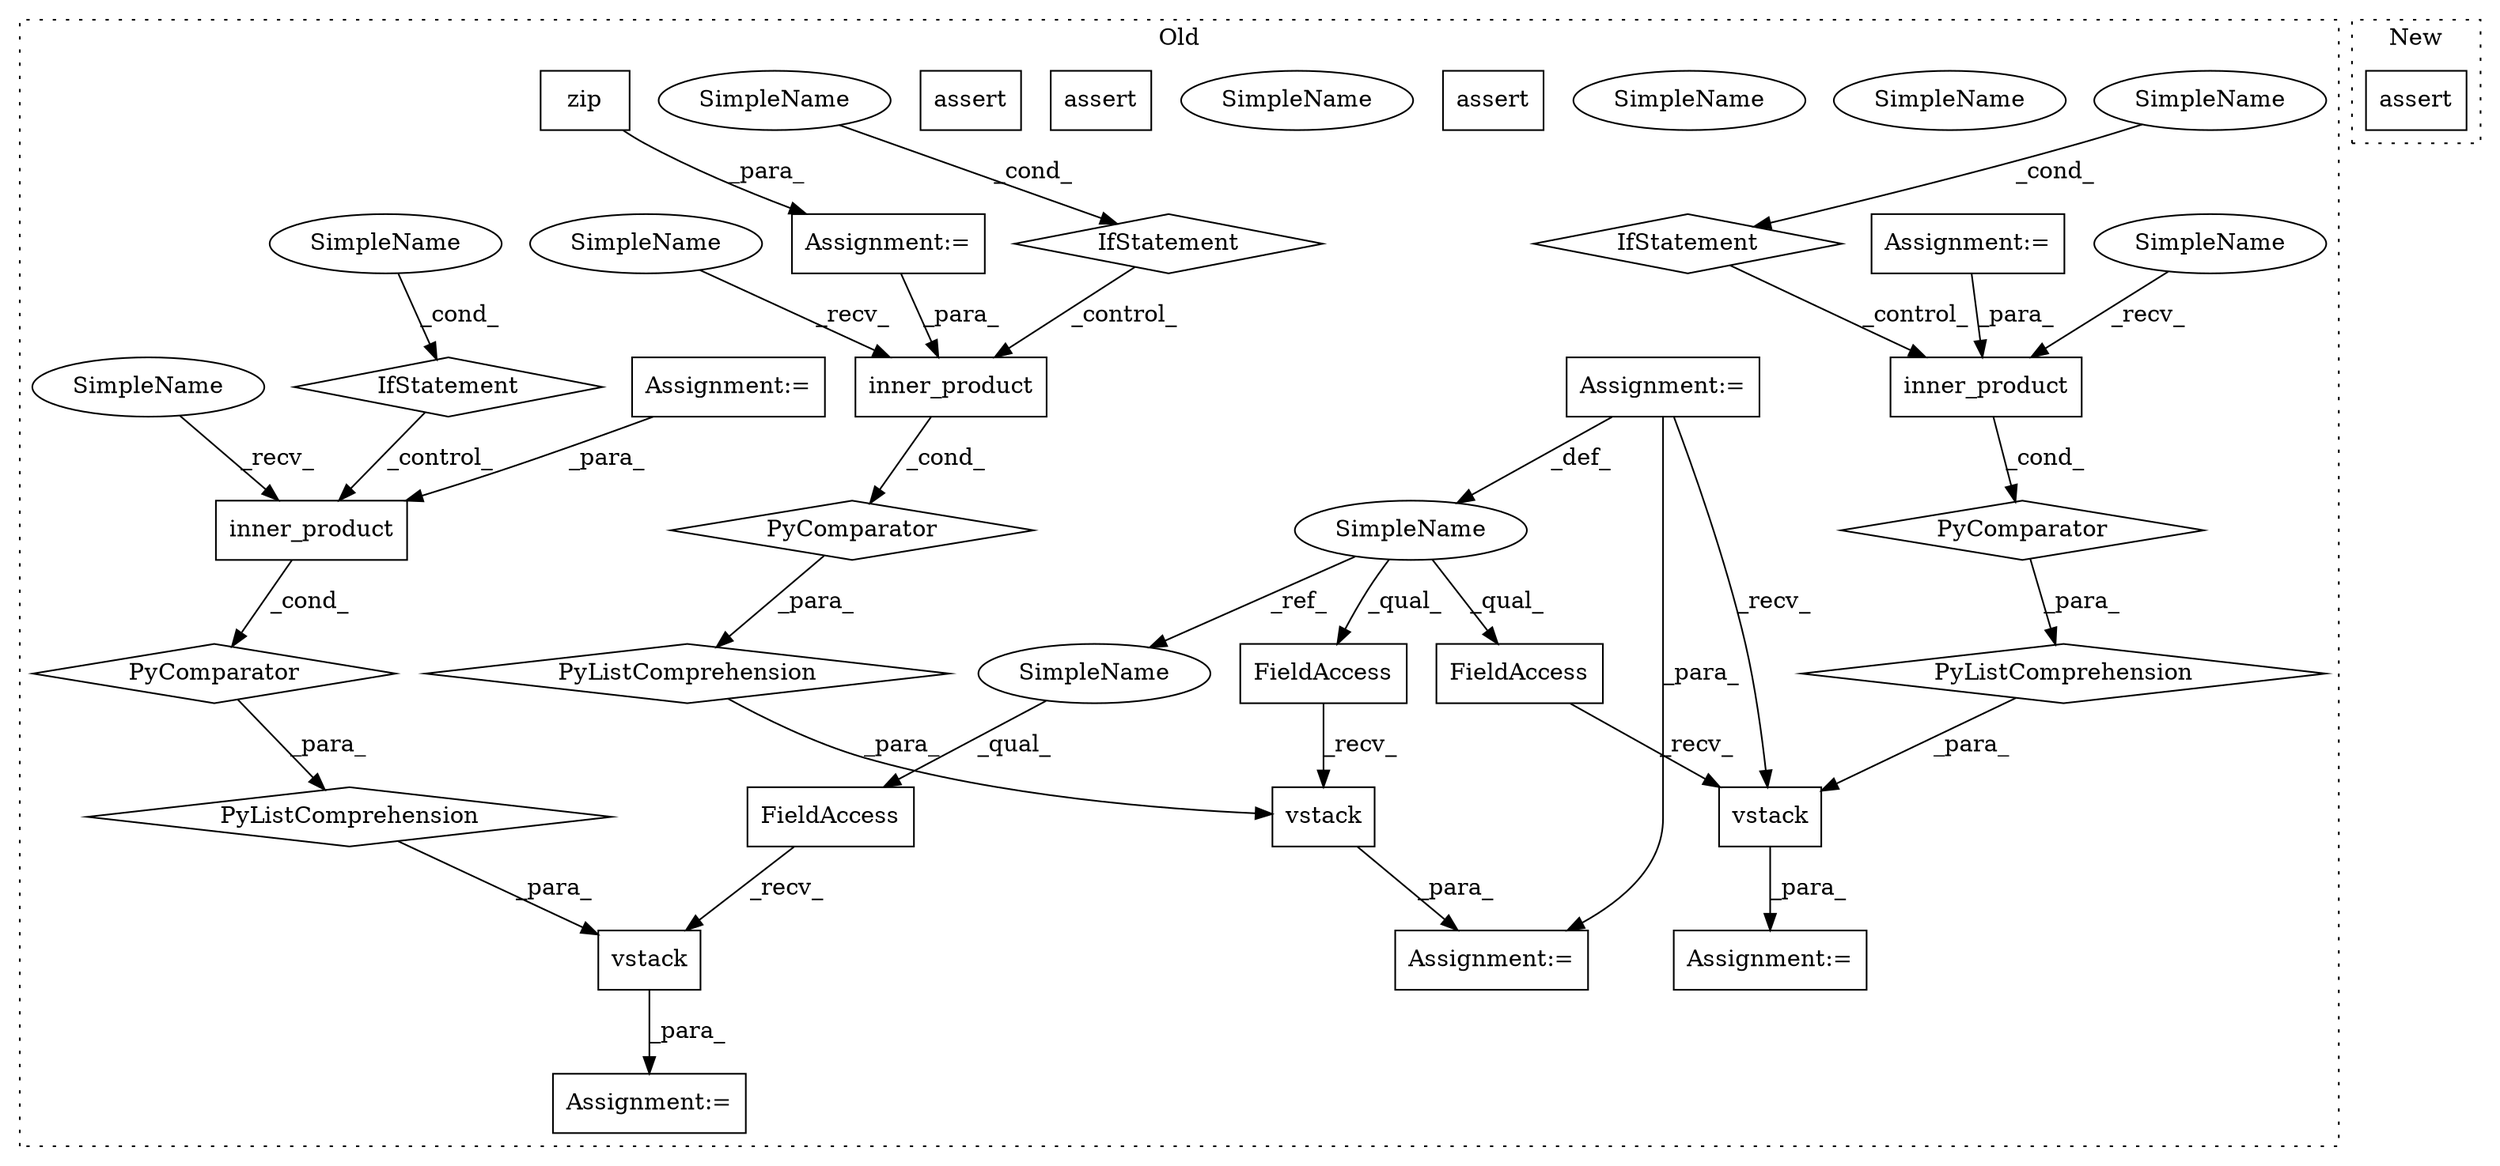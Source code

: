digraph G {
subgraph cluster0 {
1 [label="inner_product" a="32" s="54876,54919" l="14,1" shape="box"];
3 [label="Assignment:=" a="7" s="54830" l="1" shape="box"];
4 [label="inner_product" a="32" s="54495,54538" l="14,1" shape="box"];
5 [label="zip" a="32" s="54635,54662" l="4,1" shape="box"];
6 [label="PyComparator" a="113" s="54619" l="53" shape="diamond"];
7 [label="vstack" a="32" s="54849,55061" l="20,-5" shape="box"];
8 [label="PyComparator" a="113" s="55000" l="53" shape="diamond"];
9 [label="vstack" a="32" s="54468,54680" l="20,-5" shape="box"];
10 [label="FieldAccess" a="22" s="54831" l="17" shape="box"];
11 [label="SimpleName" a="42" s="53858" l="9" shape="ellipse"];
12 [label="FieldAccess" a="22" s="55210" l="17" shape="box"];
13 [label="vstack" a="32" s="55228,55460" l="20,-5" shape="box"];
14 [label="PyComparator" a="113" s="55388" l="64" shape="diamond"];
15 [label="FieldAccess" a="22" s="54450" l="17" shape="box"];
16 [label="SimpleName" a="42" s="54667" l="5" shape="ellipse"];
17 [label="IfStatement" a="25" s="54619" l="53" shape="diamond"];
18 [label="SimpleName" a="42" s="55048" l="5" shape="ellipse"];
19 [label="IfStatement" a="25" s="55000" l="53" shape="diamond"];
20 [label="assert" a="32" s="54709,54740" l="16,1" shape="box"];
21 [label="IfStatement" a="25" s="55388" l="64" shape="diamond"];
22 [label="SimpleName" a="42" s="55447" l="5" shape="ellipse"];
23 [label="inner_product" a="32" s="55255,55291" l="14,1" shape="box"];
24 [label="assert" a="32" s="55090,55121" l="16,1" shape="box"];
25 [label="Assignment:=" a="7" s="55000" l="53" shape="box"];
26 [label="assert" a="32" s="55489,55520" l="16,1" shape="box"];
27 [label="Assignment:=" a="7" s="54619" l="53" shape="box"];
28 [label="PyListComprehension" a="109" s="54488" l="192" shape="diamond"];
29 [label="Assignment:=" a="7" s="53858" l="9" shape="box"];
30 [label="PyListComprehension" a="109" s="55248" l="212" shape="diamond"];
31 [label="Assignment:=" a="7" s="54449" l="1" shape="box"];
32 [label="Assignment:=" a="7" s="55209" l="1" shape="box"];
33 [label="PyListComprehension" a="109" s="54869" l="192" shape="diamond"];
34 [label="Assignment:=" a="7" s="55388" l="64" shape="box"];
35 [label="SimpleName" a="42" s="54667" l="5" shape="ellipse"];
36 [label="SimpleName" a="42" s="55447" l="5" shape="ellipse"];
37 [label="SimpleName" a="42" s="55048" l="5" shape="ellipse"];
38 [label="SimpleName" a="42" s="54488" l="6" shape="ellipse"];
39 [label="SimpleName" a="42" s="54869" l="6" shape="ellipse"];
40 [label="SimpleName" a="42" s="55248" l="6" shape="ellipse"];
41 [label="SimpleName" a="42" s="54831" l="9" shape="ellipse"];
label = "Old";
style="dotted";
}
subgraph cluster1 {
2 [label="assert" a="32" s="49393,49470" l="15,2" shape="box"];
label = "New";
style="dotted";
}
1 -> 8 [label="_cond_"];
4 -> 6 [label="_cond_"];
5 -> 27 [label="_para_"];
6 -> 28 [label="_para_"];
7 -> 3 [label="_para_"];
8 -> 33 [label="_para_"];
9 -> 31 [label="_para_"];
10 -> 7 [label="_recv_"];
11 -> 15 [label="_qual_"];
11 -> 41 [label="_ref_"];
11 -> 12 [label="_qual_"];
12 -> 13 [label="_recv_"];
13 -> 32 [label="_para_"];
14 -> 30 [label="_para_"];
15 -> 9 [label="_recv_"];
17 -> 4 [label="_control_"];
19 -> 1 [label="_control_"];
21 -> 23 [label="_control_"];
23 -> 14 [label="_cond_"];
25 -> 1 [label="_para_"];
27 -> 4 [label="_para_"];
28 -> 9 [label="_para_"];
29 -> 11 [label="_def_"];
29 -> 31 [label="_para_"];
29 -> 13 [label="_recv_"];
30 -> 13 [label="_para_"];
33 -> 7 [label="_para_"];
34 -> 23 [label="_para_"];
35 -> 17 [label="_cond_"];
36 -> 21 [label="_cond_"];
37 -> 19 [label="_cond_"];
38 -> 4 [label="_recv_"];
39 -> 1 [label="_recv_"];
40 -> 23 [label="_recv_"];
41 -> 10 [label="_qual_"];
}
